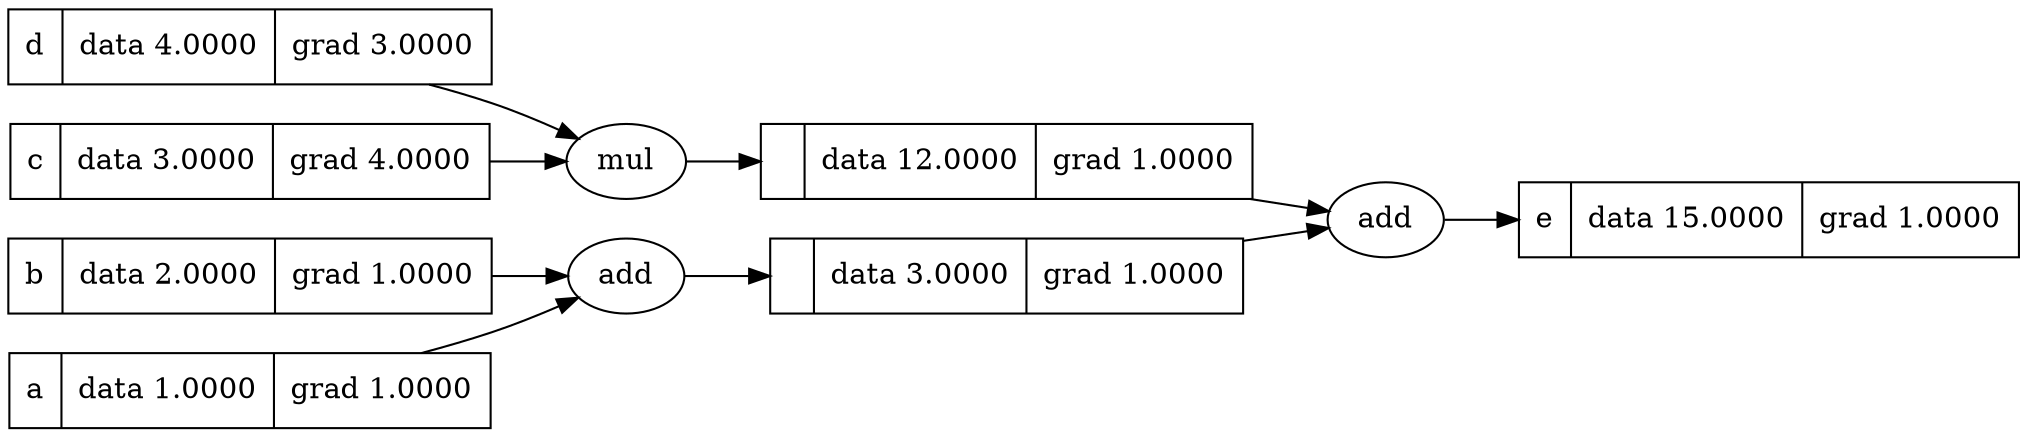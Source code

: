 digraph {
	graph [rankdir=LR]
	2336494109744 [label="{  | data 3.0000 | grad 1.0000 }" shape=record]
	"2336494109744add" [label=add]
	"2336494109744add" -> 2336494109744
	2336494109600 [label="{ d | data 4.0000 | grad 3.0000 }" shape=record]
	2336494902944 [label="{ e | data 15.0000 | grad 1.0000 }" shape=record]
	"2336494902944add" [label=add]
	"2336494902944add" -> 2336494902944
	2336493965120 [label="{ b | data 2.0000 | grad 1.0000 }" shape=record]
	2336493964688 [label="{ a | data 1.0000 | grad 1.0000 }" shape=record]
	2336493965216 [label="{ c | data 3.0000 | grad 4.0000 }" shape=record]
	2336494902752 [label="{  | data 12.0000 | grad 1.0000 }" shape=record]
	"2336494902752mul" [label=mul]
	"2336494902752mul" -> 2336494902752
	2336493965120 -> "2336494109744add"
	2336493965216 -> "2336494902752mul"
	2336494902752 -> "2336494902944add"
	2336493964688 -> "2336494109744add"
	2336494109600 -> "2336494902752mul"
	2336494109744 -> "2336494902944add"
}
